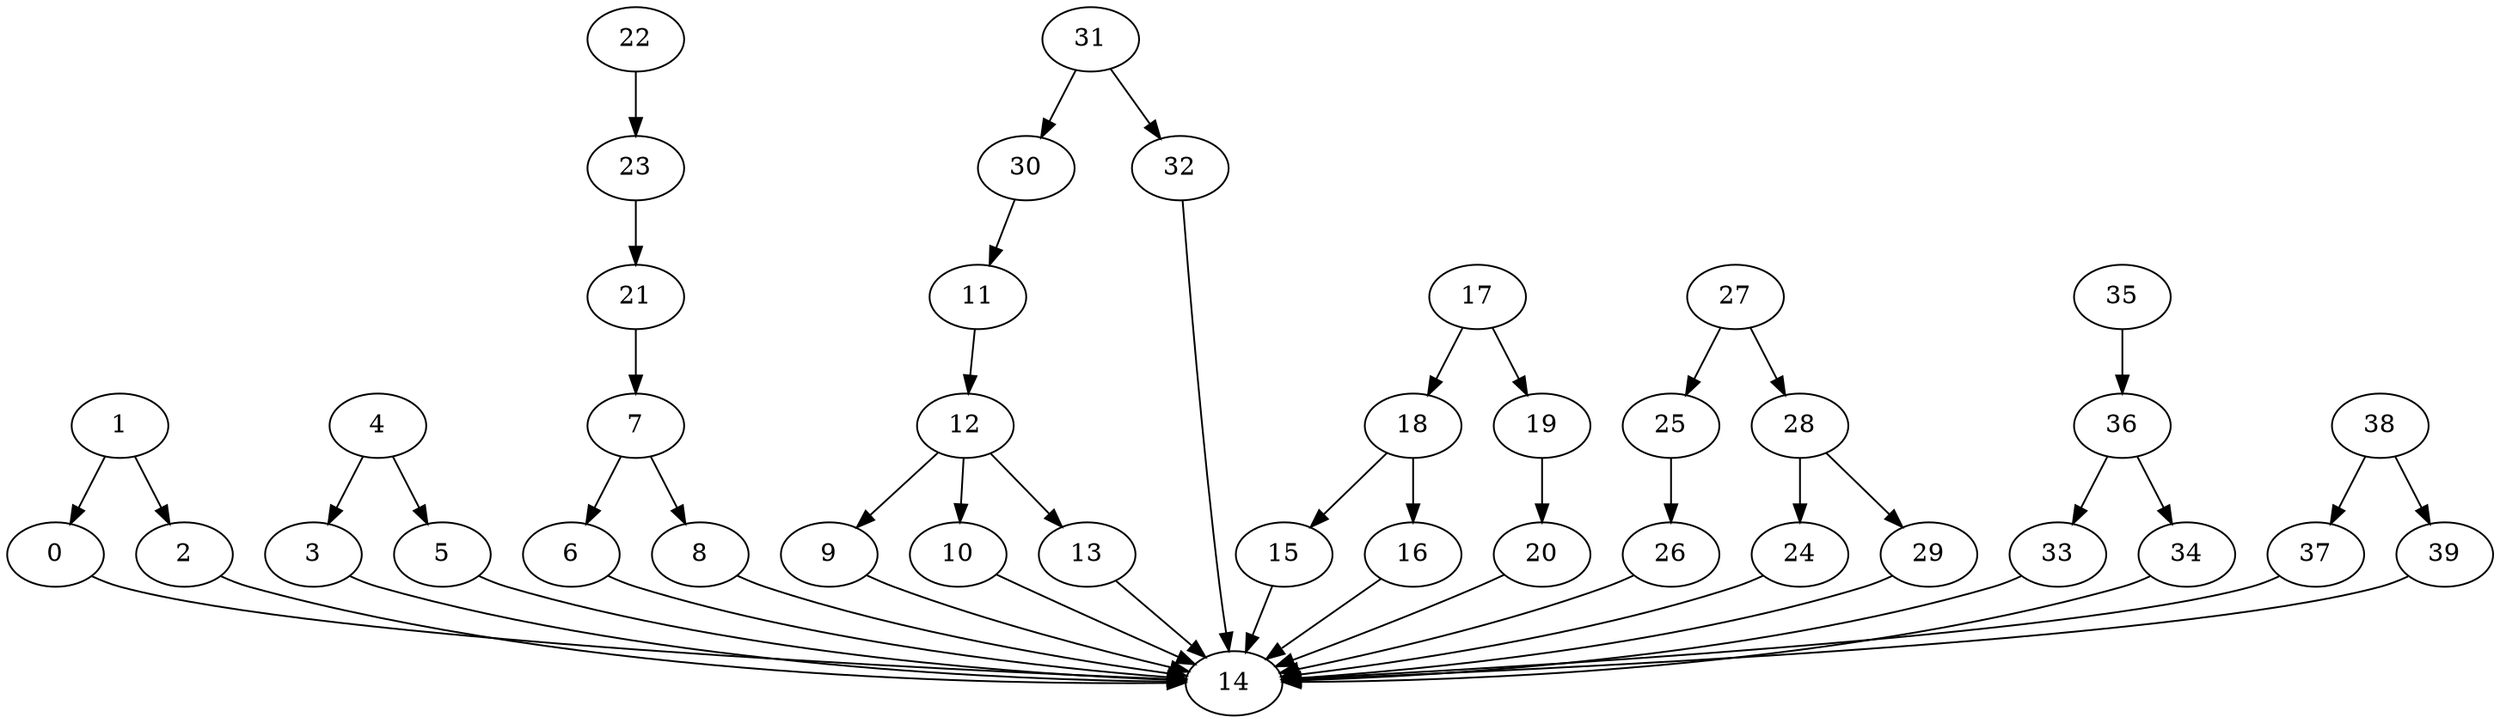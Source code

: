 strict digraph  {
0 [exec=161];
1 [exec=157];
2 [exec=67];
3 [exec=197];
4 [exec=199];
5 [exec=151];
6 [exec=145];
7 [exec=74];
8 [exec=190];
9 [exec=177];
10 [exec=186];
11 [exec=159];
12 [exec=130];
13 [exec=169];
14 [exec=199];
15 [exec=70];
16 [exec=197];
17 [exec=126];
18 [exec=184];
19 [exec=176];
20 [exec=137];
21 [exec=171];
22 [exec=66];
23 [exec=65];
24 [exec=138];
25 [exec=55];
26 [exec=168];
27 [exec=140];
28 [exec=93];
29 [exec=79];
30 [exec=95];
31 [exec=88];
32 [exec=109];
33 [exec=51];
34 [exec=87];
35 [exec=157];
36 [exec=186];
37 [exec=103];
38 [exec=162];
39 [exec=91];
0 -> 14  [comm=12];
1 -> 2  [comm=11];
1 -> 0  [comm=20];
2 -> 14  [comm=16];
3 -> 14  [comm=5];
4 -> 5  [comm=5];
4 -> 3  [comm=13];
5 -> 14  [comm=20];
6 -> 14  [comm=13];
7 -> 8  [comm=11];
7 -> 6  [comm=16];
8 -> 14  [comm=19];
9 -> 14  [comm=16];
10 -> 14  [comm=16];
11 -> 12  [comm=7];
12 -> 9  [comm=12];
12 -> 10  [comm=8];
12 -> 13  [comm=12];
13 -> 14  [comm=20];
15 -> 14  [comm=11];
16 -> 14  [comm=15];
17 -> 18  [comm=11];
17 -> 19  [comm=20];
18 -> 15  [comm=5];
18 -> 16  [comm=20];
19 -> 20  [comm=16];
20 -> 14  [comm=7];
21 -> 7  [comm=8];
22 -> 23  [comm=17];
23 -> 21  [comm=11];
24 -> 14  [comm=20];
25 -> 26  [comm=10];
26 -> 14  [comm=18];
27 -> 28  [comm=15];
27 -> 25  [comm=7];
28 -> 29  [comm=17];
28 -> 24  [comm=19];
29 -> 14  [comm=17];
30 -> 11  [comm=7];
31 -> 32  [comm=10];
31 -> 30  [comm=10];
32 -> 14  [comm=9];
33 -> 14  [comm=5];
34 -> 14  [comm=9];
35 -> 36  [comm=19];
36 -> 33  [comm=9];
36 -> 34  [comm=20];
37 -> 14  [comm=16];
38 -> 39  [comm=9];
38 -> 37  [comm=9];
39 -> 14  [comm=5];
}
